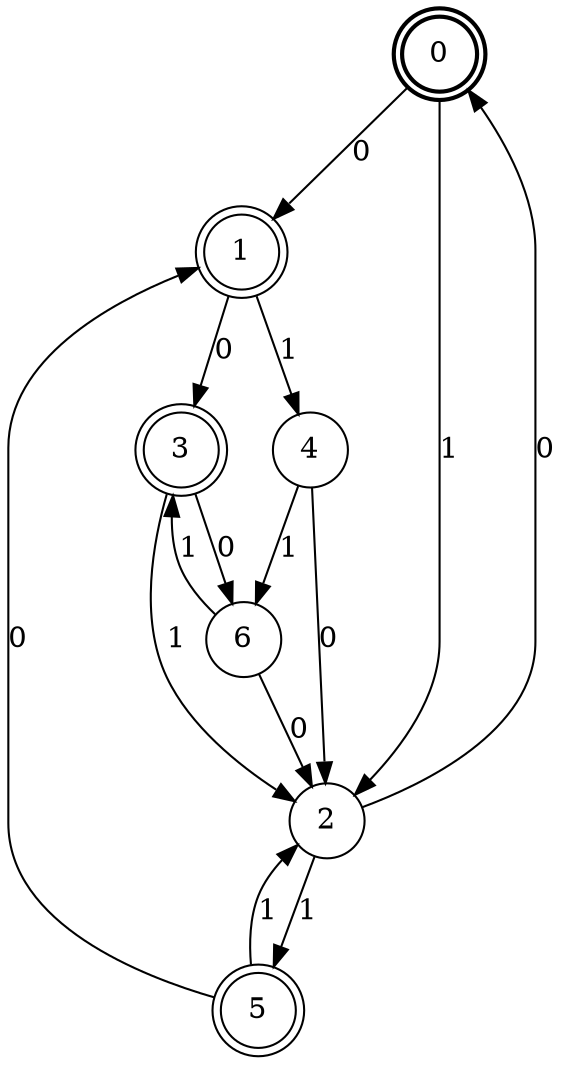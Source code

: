 digraph Automat {
    node [shape = circle];
    0 [style = "bold"];
    0 [peripheries=2]
    0 -> 1 [label = "0"];
    0 -> 2 [label = "1"];
    1 [peripheries=2]
    1 -> 3 [label = "0"];
    1 -> 4 [label = "1"];
    2 -> 0 [label = "0"];
    2 -> 5 [label = "1"];
    3 [peripheries=2]
    3 -> 6 [label = "0"];
    3 -> 2 [label = "1"];
    4 -> 2 [label = "0"];
    4 -> 6 [label = "1"];
    5 [peripheries=2]
    5 -> 1 [label = "0"];
    5 -> 2 [label = "1"];
    6 -> 2 [label = "0"];
    6 -> 3 [label = "1"];
}
